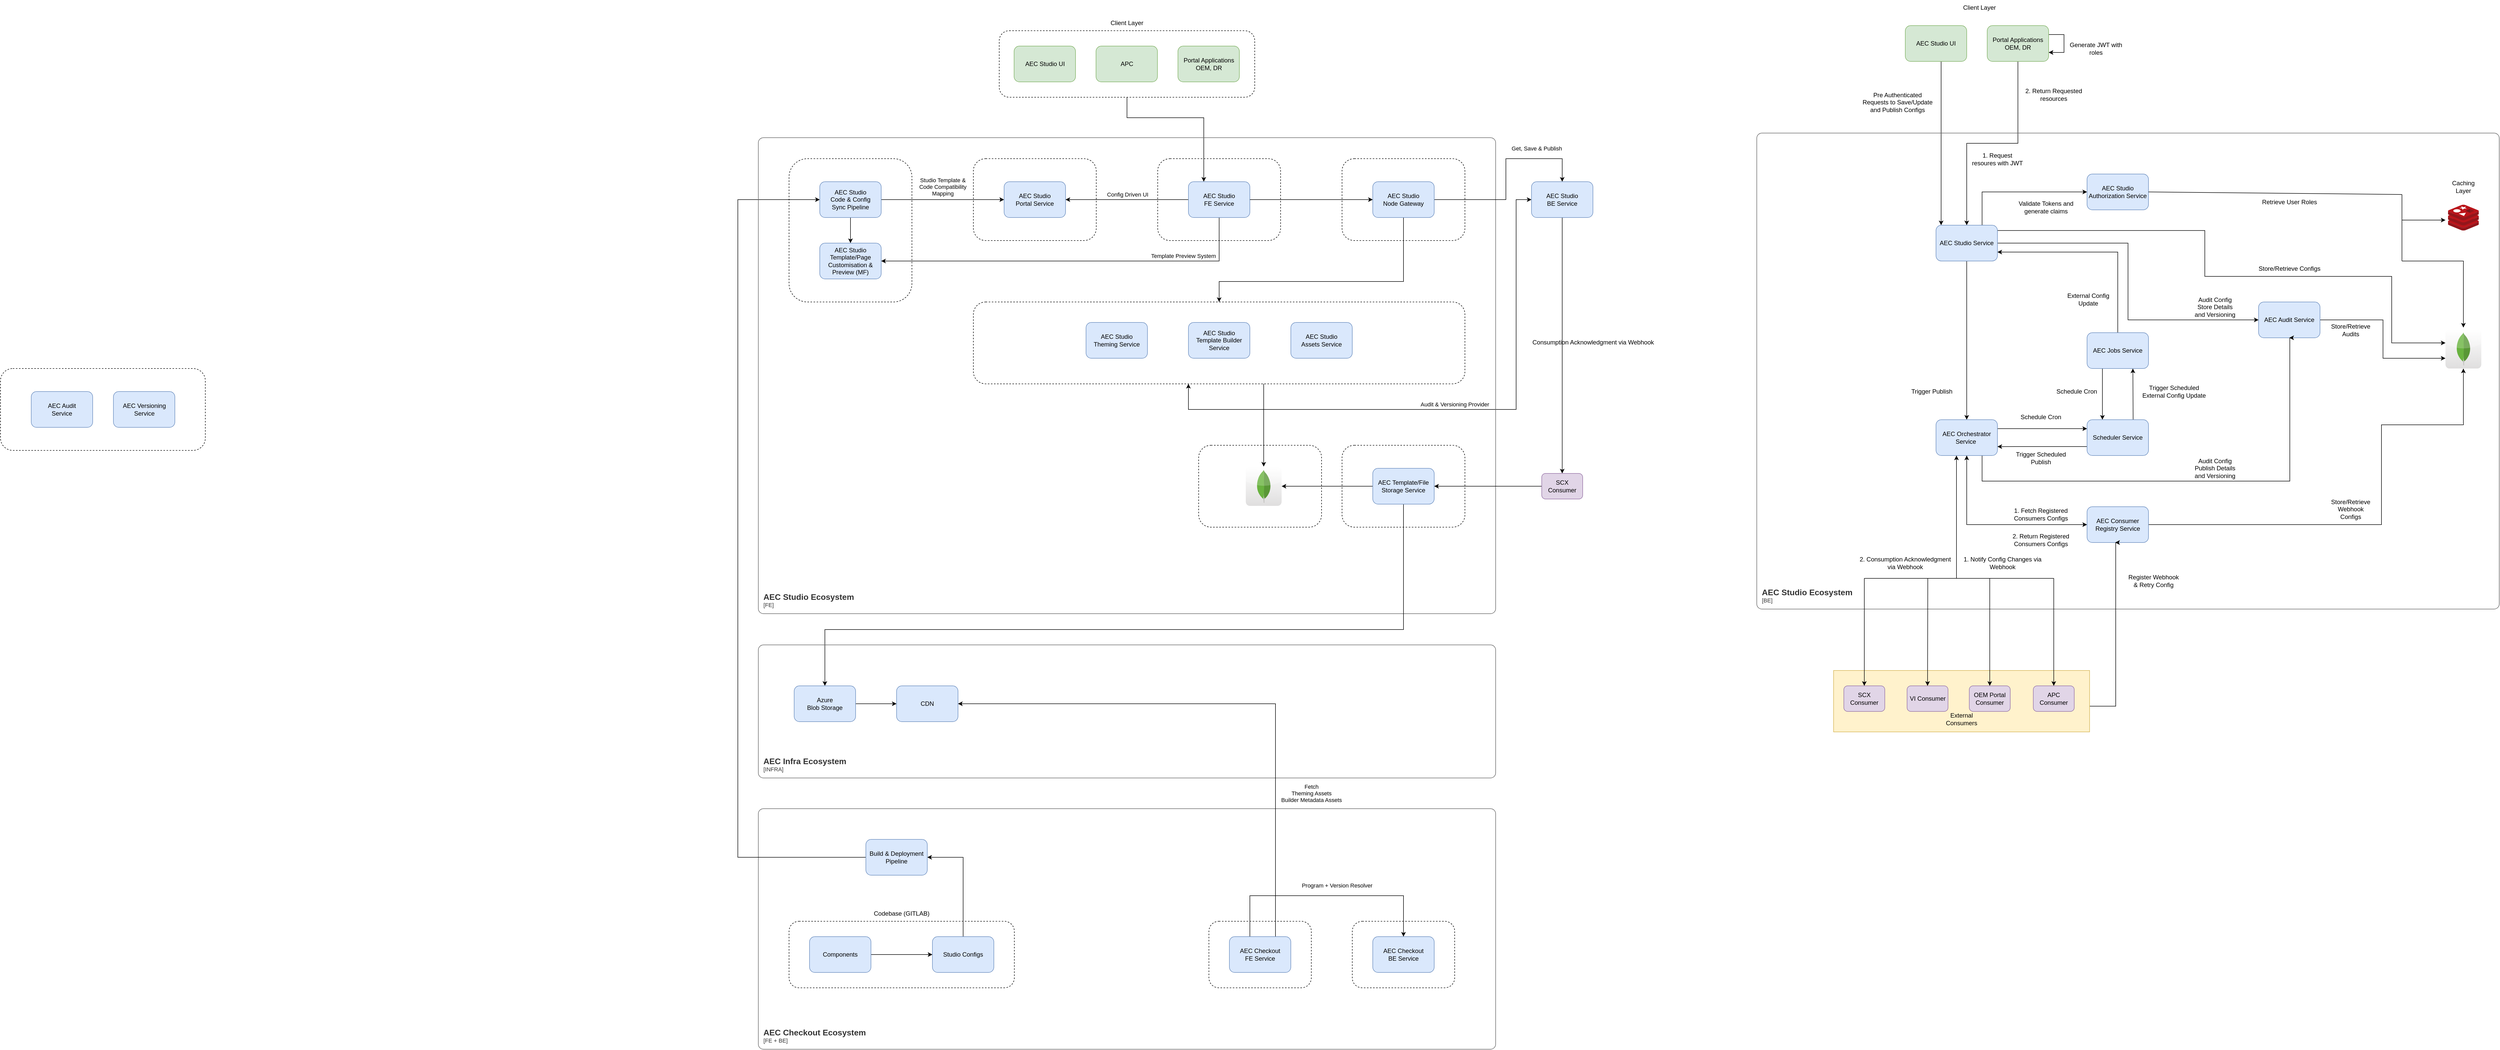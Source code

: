 <mxfile version="24.9.0">
  <diagram name="Page-1" id="UZ2FkjzimjhiqPQjV4-7">
    <mxGraphModel dx="5049" dy="2172" grid="1" gridSize="10" guides="1" tooltips="1" connect="1" arrows="1" fold="1" page="1" pageScale="1" pageWidth="827" pageHeight="1169" math="0" shadow="0">
      <root>
        <mxCell id="0" />
        <mxCell id="1" parent="0" />
        <mxCell id="i2BVjJreL_Xb-3278pKQ-51" value="" style="rounded=1;whiteSpace=wrap;html=1;fillColor=none;dashed=1;" vertex="1" parent="1">
          <mxGeometry x="-300" y="280" width="240" height="160" as="geometry" />
        </mxCell>
        <mxCell id="i2BVjJreL_Xb-3278pKQ-38" value="" style="rounded=1;whiteSpace=wrap;html=1;fillColor=none;dashed=1;" vertex="1" parent="1">
          <mxGeometry x="-660" y="280" width="240" height="160" as="geometry" />
        </mxCell>
        <mxCell id="i2BVjJreL_Xb-3278pKQ-55" value="" style="rounded=1;whiteSpace=wrap;html=1;fillColor=none;dashed=1;" vertex="1" parent="1">
          <mxGeometry x="-300" y="840" width="240" height="160" as="geometry" />
        </mxCell>
        <mxCell id="i2BVjJreL_Xb-3278pKQ-56" value="" style="rounded=1;whiteSpace=wrap;html=1;fillColor=none;dashed=1;" vertex="1" parent="1">
          <mxGeometry x="-580" y="840" width="240" height="160" as="geometry" />
        </mxCell>
        <mxCell id="i2BVjJreL_Xb-3278pKQ-47" style="edgeStyle=orthogonalEdgeStyle;rounded=0;orthogonalLoop=1;jettySize=auto;html=1;entryX=0.25;entryY=0;entryDx=0;entryDy=0;" edge="1" parent="1" source="R6cSBWT4vYsl6B0eMvr9-43" target="i2BVjJreL_Xb-3278pKQ-41">
          <mxGeometry relative="1" as="geometry">
            <Array as="points">
              <mxPoint x="-720" y="200" />
              <mxPoint x="-570" y="200" />
            </Array>
          </mxGeometry>
        </mxCell>
        <mxCell id="R6cSBWT4vYsl6B0eMvr9-43" value="" style="rounded=1;whiteSpace=wrap;html=1;fillColor=none;dashed=1;" parent="1" vertex="1">
          <mxGeometry x="-969.5" y="30" width="499" height="130" as="geometry" />
        </mxCell>
        <mxCell id="R6cSBWT4vYsl6B0eMvr9-40" value="" style="rounded=1;whiteSpace=wrap;html=1;fillColor=none;dashed=1;" parent="1" vertex="1">
          <mxGeometry x="-1380" y="1770" width="440" height="130" as="geometry" />
        </mxCell>
        <mxCell id="R4wL9bozNFMSgIH_ZImQ-1" value="AEC Studio Authorization Service" style="rounded=1;whiteSpace=wrap;html=1;fillColor=#dae8fc;strokeColor=#6c8ebf;" parent="1" vertex="1">
          <mxGeometry x="1155" y="310" width="120" height="70" as="geometry" />
        </mxCell>
        <mxCell id="R4wL9bozNFMSgIH_ZImQ-2" value="" style="edgeStyle=orthogonalEdgeStyle;rounded=0;orthogonalLoop=1;jettySize=auto;html=1;" parent="1" source="R4wL9bozNFMSgIH_ZImQ-3" target="R4wL9bozNFMSgIH_ZImQ-8" edge="1">
          <mxGeometry relative="1" as="geometry">
            <Array as="points">
              <mxPoint x="870" y="340" />
              <mxPoint x="870" y="340" />
            </Array>
          </mxGeometry>
        </mxCell>
        <mxCell id="R4wL9bozNFMSgIH_ZImQ-3" value="AEC Studio UI" style="rounded=1;whiteSpace=wrap;html=1;fillColor=#d5e8d4;strokeColor=#82b366;" parent="1" vertex="1">
          <mxGeometry x="800" y="20" width="120" height="70" as="geometry" />
        </mxCell>
        <mxCell id="R4wL9bozNFMSgIH_ZImQ-4" style="edgeStyle=orthogonalEdgeStyle;rounded=0;orthogonalLoop=1;jettySize=auto;html=1;" parent="1" source="R4wL9bozNFMSgIH_ZImQ-8" target="R4wL9bozNFMSgIH_ZImQ-24" edge="1">
          <mxGeometry relative="1" as="geometry" />
        </mxCell>
        <mxCell id="R4wL9bozNFMSgIH_ZImQ-5" style="edgeStyle=orthogonalEdgeStyle;rounded=0;orthogonalLoop=1;jettySize=auto;html=1;entryX=0;entryY=0.5;entryDx=0;entryDy=0;" parent="1" source="R4wL9bozNFMSgIH_ZImQ-8" target="R4wL9bozNFMSgIH_ZImQ-14" edge="1">
          <mxGeometry relative="1" as="geometry" />
        </mxCell>
        <mxCell id="R4wL9bozNFMSgIH_ZImQ-6" style="edgeStyle=orthogonalEdgeStyle;rounded=0;orthogonalLoop=1;jettySize=auto;html=1;exitX=0.75;exitY=0;exitDx=0;exitDy=0;entryX=0;entryY=0.5;entryDx=0;entryDy=0;" parent="1" source="R4wL9bozNFMSgIH_ZImQ-8" target="R4wL9bozNFMSgIH_ZImQ-1" edge="1">
          <mxGeometry relative="1" as="geometry" />
        </mxCell>
        <mxCell id="R4wL9bozNFMSgIH_ZImQ-7" style="edgeStyle=orthogonalEdgeStyle;rounded=0;orthogonalLoop=1;jettySize=auto;html=1;exitX=1;exitY=0.25;exitDx=0;exitDy=0;" parent="1" edge="1">
          <mxGeometry relative="1" as="geometry">
            <mxPoint x="1855" y="640" as="targetPoint" />
            <mxPoint x="980" y="420.43" as="sourcePoint" />
            <Array as="points">
              <mxPoint x="1385" y="420" />
              <mxPoint x="1385" y="510" />
              <mxPoint x="1750" y="510" />
              <mxPoint x="1750" y="640" />
            </Array>
          </mxGeometry>
        </mxCell>
        <mxCell id="R4wL9bozNFMSgIH_ZImQ-8" value="AEC Studio Service" style="rounded=1;whiteSpace=wrap;html=1;fillColor=#dae8fc;strokeColor=#6c8ebf;" parent="1" vertex="1">
          <mxGeometry x="860" y="410" width="120" height="70" as="geometry" />
        </mxCell>
        <mxCell id="R4wL9bozNFMSgIH_ZImQ-9" style="edgeStyle=orthogonalEdgeStyle;rounded=0;orthogonalLoop=1;jettySize=auto;html=1;exitX=1;exitY=0.25;exitDx=0;exitDy=0;entryX=1;entryY=0.75;entryDx=0;entryDy=0;" parent="1" source="R4wL9bozNFMSgIH_ZImQ-11" target="R4wL9bozNFMSgIH_ZImQ-11" edge="1">
          <mxGeometry relative="1" as="geometry">
            <mxPoint x="1090" y="80" as="targetPoint" />
            <Array as="points">
              <mxPoint x="1110" y="37" />
              <mxPoint x="1110" y="73" />
            </Array>
          </mxGeometry>
        </mxCell>
        <mxCell id="R4wL9bozNFMSgIH_ZImQ-10" style="edgeStyle=orthogonalEdgeStyle;rounded=0;orthogonalLoop=1;jettySize=auto;html=1;exitX=0.5;exitY=1;exitDx=0;exitDy=0;entryX=0.5;entryY=0;entryDx=0;entryDy=0;" parent="1" source="R4wL9bozNFMSgIH_ZImQ-11" target="R4wL9bozNFMSgIH_ZImQ-8" edge="1">
          <mxGeometry relative="1" as="geometry" />
        </mxCell>
        <mxCell id="R4wL9bozNFMSgIH_ZImQ-11" value="Portal Applications&lt;div&gt;OEM, DR&lt;/div&gt;" style="rounded=1;whiteSpace=wrap;html=1;fillColor=#d5e8d4;strokeColor=#82b366;" parent="1" vertex="1">
          <mxGeometry x="960" y="20" width="120" height="70" as="geometry" />
        </mxCell>
        <mxCell id="R4wL9bozNFMSgIH_ZImQ-12" value="Validate Tokens and generate claims" style="text;html=1;align=center;verticalAlign=middle;whiteSpace=wrap;rounded=0;" parent="1" vertex="1">
          <mxGeometry x="1010" y="360" width="130" height="30" as="geometry" />
        </mxCell>
        <mxCell id="R4wL9bozNFMSgIH_ZImQ-13" style="edgeStyle=orthogonalEdgeStyle;rounded=0;orthogonalLoop=1;jettySize=auto;html=1;exitX=1;exitY=0.5;exitDx=0;exitDy=0;" parent="1" source="R4wL9bozNFMSgIH_ZImQ-14" edge="1">
          <mxGeometry relative="1" as="geometry">
            <mxPoint x="1855" y="670" as="targetPoint" />
            <Array as="points">
              <mxPoint x="1733" y="595" />
              <mxPoint x="1733" y="670" />
              <mxPoint x="1855" y="670" />
            </Array>
          </mxGeometry>
        </mxCell>
        <mxCell id="R4wL9bozNFMSgIH_ZImQ-14" value="AEC Audit Service" style="rounded=1;whiteSpace=wrap;html=1;fillColor=#dae8fc;strokeColor=#6c8ebf;" parent="1" vertex="1">
          <mxGeometry x="1490" y="560" width="120" height="70" as="geometry" />
        </mxCell>
        <mxCell id="R4wL9bozNFMSgIH_ZImQ-15" value="Store/Retrieve Configs" style="text;html=1;align=center;verticalAlign=middle;resizable=0;points=[];autosize=1;strokeColor=none;fillColor=none;" parent="1" vertex="1">
          <mxGeometry x="1480" y="480" width="140" height="30" as="geometry" />
        </mxCell>
        <mxCell id="R4wL9bozNFMSgIH_ZImQ-16" value="2. Return Requested resources" style="text;html=1;align=center;verticalAlign=middle;whiteSpace=wrap;rounded=0;" parent="1" vertex="1">
          <mxGeometry x="1025" y="140" width="130" height="30" as="geometry" />
        </mxCell>
        <mxCell id="R4wL9bozNFMSgIH_ZImQ-17" value="1. Request resoures with JWT" style="text;html=1;align=center;verticalAlign=middle;whiteSpace=wrap;rounded=0;" parent="1" vertex="1">
          <mxGeometry x="925" y="260" width="110" height="41" as="geometry" />
        </mxCell>
        <mxCell id="R4wL9bozNFMSgIH_ZImQ-18" value="Audit Config Store Details and Versioning" style="text;html=1;align=center;verticalAlign=middle;whiteSpace=wrap;rounded=0;" parent="1" vertex="1">
          <mxGeometry x="1360" y="555" width="90" height="30" as="geometry" />
        </mxCell>
        <mxCell id="R4wL9bozNFMSgIH_ZImQ-19" value="Pre Authenticated Requests to Save/Update and Publish Configs" style="text;html=1;align=center;verticalAlign=middle;whiteSpace=wrap;rounded=0;" parent="1" vertex="1">
          <mxGeometry x="710" y="140" width="150" height="60" as="geometry" />
        </mxCell>
        <mxCell id="R4wL9bozNFMSgIH_ZImQ-20" value="" style="image;sketch=0;aspect=fixed;html=1;points=[];align=center;fontSize=12;image=img/lib/mscae/Cache_Redis_Product.svg;" parent="1" vertex="1">
          <mxGeometry x="1860" y="370" width="60" height="50.4" as="geometry" />
        </mxCell>
        <mxCell id="R4wL9bozNFMSgIH_ZImQ-21" style="edgeStyle=orthogonalEdgeStyle;rounded=0;orthogonalLoop=1;jettySize=auto;html=1;exitX=1;exitY=0.25;exitDx=0;exitDy=0;entryX=0;entryY=0.25;entryDx=0;entryDy=0;" parent="1" source="R4wL9bozNFMSgIH_ZImQ-24" target="R4wL9bozNFMSgIH_ZImQ-38" edge="1">
          <mxGeometry relative="1" as="geometry" />
        </mxCell>
        <mxCell id="R4wL9bozNFMSgIH_ZImQ-22" style="edgeStyle=orthogonalEdgeStyle;rounded=0;orthogonalLoop=1;jettySize=auto;html=1;exitX=0.75;exitY=1;exitDx=0;exitDy=0;" parent="1" source="R4wL9bozNFMSgIH_ZImQ-24" edge="1">
          <mxGeometry relative="1" as="geometry">
            <mxPoint x="1550" y="630" as="targetPoint" />
            <Array as="points">
              <mxPoint x="950" y="910" />
              <mxPoint x="1551" y="910" />
              <mxPoint x="1551" y="630" />
            </Array>
          </mxGeometry>
        </mxCell>
        <mxCell id="R4wL9bozNFMSgIH_ZImQ-23" style="edgeStyle=orthogonalEdgeStyle;rounded=0;orthogonalLoop=1;jettySize=auto;html=1;exitX=0.5;exitY=1;exitDx=0;exitDy=0;entryX=0;entryY=0.5;entryDx=0;entryDy=0;" parent="1" source="R4wL9bozNFMSgIH_ZImQ-24" target="R4wL9bozNFMSgIH_ZImQ-41" edge="1">
          <mxGeometry relative="1" as="geometry" />
        </mxCell>
        <mxCell id="R4wL9bozNFMSgIH_ZImQ-24" value="AEC Orchestrator Service&amp;nbsp;" style="rounded=1;whiteSpace=wrap;html=1;fillColor=#dae8fc;strokeColor=#6c8ebf;" parent="1" vertex="1">
          <mxGeometry x="860" y="790" width="120" height="70" as="geometry" />
        </mxCell>
        <mxCell id="R4wL9bozNFMSgIH_ZImQ-25" value="Trigger Publish" style="text;html=1;align=center;verticalAlign=middle;whiteSpace=wrap;rounded=0;" parent="1" vertex="1">
          <mxGeometry x="784" y="710" width="136" height="50" as="geometry" />
        </mxCell>
        <mxCell id="R4wL9bozNFMSgIH_ZImQ-26" value="Schedule Cron" style="text;html=1;align=center;verticalAlign=middle;whiteSpace=wrap;rounded=0;" parent="1" vertex="1">
          <mxGeometry x="1010" y="770" width="110" height="30" as="geometry" />
        </mxCell>
        <mxCell id="R4wL9bozNFMSgIH_ZImQ-27" value="Trigger Scheduled Publish" style="text;html=1;align=center;verticalAlign=middle;whiteSpace=wrap;rounded=0;" parent="1" vertex="1">
          <mxGeometry x="995" y="850" width="140" height="30" as="geometry" />
        </mxCell>
        <mxCell id="R4wL9bozNFMSgIH_ZImQ-28" value="Register Webhook &amp;amp; Retry Config" style="text;html=1;align=center;verticalAlign=middle;whiteSpace=wrap;rounded=0;" parent="1" vertex="1">
          <mxGeometry x="1230" y="1090" width="110" height="30" as="geometry" />
        </mxCell>
        <mxCell id="R4wL9bozNFMSgIH_ZImQ-29" value="1. Fetch Registered Consumers Configs" style="text;html=1;align=center;verticalAlign=middle;whiteSpace=wrap;rounded=0;" parent="1" vertex="1">
          <mxGeometry x="1000" y="960" width="130" height="30" as="geometry" />
        </mxCell>
        <mxCell id="R4wL9bozNFMSgIH_ZImQ-30" value="1. Notify Config Changes via Webhook" style="text;html=1;align=center;verticalAlign=middle;whiteSpace=wrap;rounded=0;" parent="1" vertex="1">
          <mxGeometry x="910" y="1055" width="160" height="30" as="geometry" />
        </mxCell>
        <mxCell id="R4wL9bozNFMSgIH_ZImQ-31" value="2. Consumption Acknowledgment via Webhook" style="text;html=1;align=center;verticalAlign=middle;whiteSpace=wrap;rounded=0;" parent="1" vertex="1">
          <mxGeometry x="705" y="1050" width="190" height="40" as="geometry" />
        </mxCell>
        <mxCell id="R4wL9bozNFMSgIH_ZImQ-32" value="Generate JWT with roles" style="text;html=1;align=center;verticalAlign=middle;whiteSpace=wrap;rounded=0;" parent="1" vertex="1">
          <mxGeometry x="1115" y="50" width="115" height="30" as="geometry" />
        </mxCell>
        <mxCell id="R4wL9bozNFMSgIH_ZImQ-33" style="edgeStyle=orthogonalEdgeStyle;rounded=0;orthogonalLoop=1;jettySize=auto;html=1;exitX=0.25;exitY=1;exitDx=0;exitDy=0;entryX=0.25;entryY=0;entryDx=0;entryDy=0;" parent="1" source="R4wL9bozNFMSgIH_ZImQ-35" target="R4wL9bozNFMSgIH_ZImQ-38" edge="1">
          <mxGeometry relative="1" as="geometry" />
        </mxCell>
        <mxCell id="R4wL9bozNFMSgIH_ZImQ-34" style="edgeStyle=orthogonalEdgeStyle;rounded=0;orthogonalLoop=1;jettySize=auto;html=1;exitX=0.5;exitY=0;exitDx=0;exitDy=0;entryX=1;entryY=0.75;entryDx=0;entryDy=0;" parent="1" source="R4wL9bozNFMSgIH_ZImQ-35" target="R4wL9bozNFMSgIH_ZImQ-8" edge="1">
          <mxGeometry relative="1" as="geometry" />
        </mxCell>
        <mxCell id="R4wL9bozNFMSgIH_ZImQ-35" value="AEC Jobs Service" style="rounded=1;whiteSpace=wrap;html=1;fillColor=#dae8fc;strokeColor=#6c8ebf;" parent="1" vertex="1">
          <mxGeometry x="1155" y="620" width="120" height="70" as="geometry" />
        </mxCell>
        <mxCell id="R4wL9bozNFMSgIH_ZImQ-36" style="edgeStyle=orthogonalEdgeStyle;rounded=0;orthogonalLoop=1;jettySize=auto;html=1;exitX=0.75;exitY=0;exitDx=0;exitDy=0;" parent="1" source="R4wL9bozNFMSgIH_ZImQ-38" edge="1">
          <mxGeometry relative="1" as="geometry">
            <mxPoint x="1244.5" y="690" as="targetPoint" />
          </mxGeometry>
        </mxCell>
        <mxCell id="R4wL9bozNFMSgIH_ZImQ-37" style="edgeStyle=orthogonalEdgeStyle;rounded=0;orthogonalLoop=1;jettySize=auto;html=1;exitX=0;exitY=0.75;exitDx=0;exitDy=0;" parent="1" source="R4wL9bozNFMSgIH_ZImQ-38" edge="1">
          <mxGeometry relative="1" as="geometry">
            <mxPoint x="980" y="842.571" as="targetPoint" />
          </mxGeometry>
        </mxCell>
        <mxCell id="R4wL9bozNFMSgIH_ZImQ-38" value="Scheduler Service" style="rounded=1;whiteSpace=wrap;html=1;fillColor=#dae8fc;strokeColor=#6c8ebf;" parent="1" vertex="1">
          <mxGeometry x="1155" y="790" width="120" height="70" as="geometry" />
        </mxCell>
        <mxCell id="R4wL9bozNFMSgIH_ZImQ-39" style="edgeStyle=orthogonalEdgeStyle;rounded=0;orthogonalLoop=1;jettySize=auto;html=1;exitX=0;exitY=0.5;exitDx=0;exitDy=0;entryX=0.5;entryY=1;entryDx=0;entryDy=0;" parent="1" source="R4wL9bozNFMSgIH_ZImQ-41" target="R4wL9bozNFMSgIH_ZImQ-24" edge="1">
          <mxGeometry relative="1" as="geometry" />
        </mxCell>
        <mxCell id="R4wL9bozNFMSgIH_ZImQ-40" style="edgeStyle=orthogonalEdgeStyle;rounded=0;orthogonalLoop=1;jettySize=auto;html=1;exitX=1;exitY=0.5;exitDx=0;exitDy=0;" parent="1" source="R4wL9bozNFMSgIH_ZImQ-41" edge="1">
          <mxGeometry relative="1" as="geometry">
            <mxPoint x="1890" y="690" as="targetPoint" />
            <Array as="points">
              <mxPoint x="1730" y="995" />
              <mxPoint x="1730" y="800" />
              <mxPoint x="1890" y="800" />
              <mxPoint x="1890" y="690" />
            </Array>
          </mxGeometry>
        </mxCell>
        <mxCell id="R4wL9bozNFMSgIH_ZImQ-41" value="AEC Consumer Registry Service" style="rounded=1;whiteSpace=wrap;html=1;fillColor=#dae8fc;strokeColor=#6c8ebf;" parent="1" vertex="1">
          <mxGeometry x="1155" y="960" width="120" height="70" as="geometry" />
        </mxCell>
        <mxCell id="R4wL9bozNFMSgIH_ZImQ-42" style="edgeStyle=orthogonalEdgeStyle;rounded=0;orthogonalLoop=1;jettySize=auto;html=1;exitX=0.5;exitY=1;exitDx=0;exitDy=0;" parent="1" source="R4wL9bozNFMSgIH_ZImQ-11" target="R4wL9bozNFMSgIH_ZImQ-11" edge="1">
          <mxGeometry relative="1" as="geometry" />
        </mxCell>
        <mxCell id="R4wL9bozNFMSgIH_ZImQ-43" value="" style="dashed=0;outlineConnect=0;html=1;align=center;labelPosition=center;verticalLabelPosition=bottom;verticalAlign=top;shape=mxgraph.webicons.mongodb;gradientColor=#DFDEDE" parent="1" vertex="1">
          <mxGeometry x="1855" y="613.3" width="70" height="76.7" as="geometry" />
        </mxCell>
        <mxCell id="R4wL9bozNFMSgIH_ZImQ-44" value="2. Return Registered Consumers Configs" style="text;html=1;align=center;verticalAlign=middle;whiteSpace=wrap;rounded=0;" parent="1" vertex="1">
          <mxGeometry x="1000" y="1010" width="130" height="30" as="geometry" />
        </mxCell>
        <mxCell id="R4wL9bozNFMSgIH_ZImQ-45" value="Caching Layer" style="text;html=1;align=center;verticalAlign=middle;whiteSpace=wrap;rounded=0;" parent="1" vertex="1">
          <mxGeometry x="1860" y="320" width="60" height="30" as="geometry" />
        </mxCell>
        <object placeholders="1" c4Name="AEC Studio Ecosystem" c4Type="SystemScopeBoundary" c4Application="BE" label="&lt;font style=&quot;font-size: 16px&quot;&gt;&lt;b&gt;&lt;div style=&quot;text-align: left&quot;&gt;%c4Name%&lt;/div&gt;&lt;/b&gt;&lt;/font&gt;&lt;div style=&quot;text-align: left&quot;&gt;[%c4Application%]&lt;/div&gt;" id="R4wL9bozNFMSgIH_ZImQ-46">
          <mxCell style="rounded=1;fontSize=11;whiteSpace=wrap;html=1;arcSize=20;fillColor=none;strokeColor=#666666;fontColor=#333333;labelBackgroundColor=none;align=left;verticalAlign=bottom;labelBorderColor=none;spacingTop=0;spacing=10;metaEdit=1;rotatable=0;perimeter=rectanglePerimeter;noLabel=0;labelPadding=0;allowArrows=0;connectable=0;expand=0;recursiveResize=0;editable=1;pointerEvents=0;absoluteArcSize=1;points=[[0.25,0,0],[0.5,0,0],[0.75,0,0],[1,0.25,0],[1,0.5,0],[1,0.75,0],[0.75,1,0],[0.5,1,0],[0.25,1,0],[0,0.75,0],[0,0.5,0],[0,0.25,0]];" parent="1" vertex="1">
            <mxGeometry x="510" y="230" width="1450" height="930" as="geometry" />
          </mxCell>
        </object>
        <mxCell id="R4wL9bozNFMSgIH_ZImQ-47" value="Client Layer" style="text;html=1;align=center;verticalAlign=middle;whiteSpace=wrap;rounded=0;" parent="1" vertex="1">
          <mxGeometry x="895" y="-30" width="100" height="30" as="geometry" />
        </mxCell>
        <mxCell id="R4wL9bozNFMSgIH_ZImQ-48" value="Schedule Cron" style="text;html=1;align=center;verticalAlign=middle;whiteSpace=wrap;rounded=0;" parent="1" vertex="1">
          <mxGeometry x="1080" y="720" width="110" height="30" as="geometry" />
        </mxCell>
        <mxCell id="R4wL9bozNFMSgIH_ZImQ-49" value="Trigger Scheduled External Config Update" style="text;html=1;align=center;verticalAlign=middle;whiteSpace=wrap;rounded=0;" parent="1" vertex="1">
          <mxGeometry x="1255" y="720" width="140" height="30" as="geometry" />
        </mxCell>
        <mxCell id="R4wL9bozNFMSgIH_ZImQ-50" value="Audit Config Publish Details and Versioning" style="text;html=1;align=center;verticalAlign=middle;whiteSpace=wrap;rounded=0;" parent="1" vertex="1">
          <mxGeometry x="1360" y="870" width="90" height="30" as="geometry" />
        </mxCell>
        <mxCell id="R4wL9bozNFMSgIH_ZImQ-51" value="" style="endArrow=classic;html=1;rounded=0;" parent="1" edge="1">
          <mxGeometry width="50" height="50" relative="1" as="geometry">
            <mxPoint x="900" y="1100" as="sourcePoint" />
            <mxPoint x="900" y="860" as="targetPoint" />
          </mxGeometry>
        </mxCell>
        <mxCell id="R4wL9bozNFMSgIH_ZImQ-52" value="" style="endArrow=none;html=1;rounded=0;" parent="1" edge="1">
          <mxGeometry width="50" height="50" relative="1" as="geometry">
            <mxPoint x="720" y="1100" as="sourcePoint" />
            <mxPoint x="1090" y="1100" as="targetPoint" />
            <Array as="points">
              <mxPoint x="870" y="1100" />
            </Array>
          </mxGeometry>
        </mxCell>
        <mxCell id="R4wL9bozNFMSgIH_ZImQ-53" style="edgeStyle=orthogonalEdgeStyle;rounded=0;orthogonalLoop=1;jettySize=auto;html=1;exitX=0.997;exitY=0.581;exitDx=0;exitDy=0;exitPerimeter=0;" parent="1" source="R4wL9bozNFMSgIH_ZImQ-57" edge="1">
          <mxGeometry relative="1" as="geometry">
            <mxPoint x="1210" y="1030" as="targetPoint" />
            <mxPoint x="1162" y="1350" as="sourcePoint" />
            <Array as="points">
              <mxPoint x="1211" y="1350" />
              <mxPoint x="1211" y="1030" />
            </Array>
          </mxGeometry>
        </mxCell>
        <mxCell id="R4wL9bozNFMSgIH_ZImQ-54" value="Store/Retrieve Audits" style="text;html=1;align=center;verticalAlign=middle;whiteSpace=wrap;rounded=0;" parent="1" vertex="1">
          <mxGeometry x="1640" y="600" width="60" height="30" as="geometry" />
        </mxCell>
        <mxCell id="R4wL9bozNFMSgIH_ZImQ-55" value="Store/Retrieve Webhook Configs" style="text;html=1;align=center;verticalAlign=middle;whiteSpace=wrap;rounded=0;" parent="1" vertex="1">
          <mxGeometry x="1640" y="950" width="60" height="30" as="geometry" />
        </mxCell>
        <mxCell id="R4wL9bozNFMSgIH_ZImQ-56" value="Retrieve User Roles" style="text;html=1;align=center;verticalAlign=middle;resizable=0;points=[];autosize=1;strokeColor=none;fillColor=none;" parent="1" vertex="1">
          <mxGeometry x="1485" y="350" width="130" height="30" as="geometry" />
        </mxCell>
        <mxCell id="R4wL9bozNFMSgIH_ZImQ-57" value="" style="rounded=0;whiteSpace=wrap;html=1;fillColor=#fff2cc;strokeColor=#d6b656;" parent="1" vertex="1">
          <mxGeometry x="660" y="1280" width="500" height="120" as="geometry" />
        </mxCell>
        <mxCell id="R4wL9bozNFMSgIH_ZImQ-58" value="SCX Consumer" style="rounded=1;whiteSpace=wrap;html=1;fillColor=#e1d5e7;strokeColor=#9673a6;" parent="1" vertex="1">
          <mxGeometry x="680" y="1310" width="80" height="50" as="geometry" />
        </mxCell>
        <mxCell id="R4wL9bozNFMSgIH_ZImQ-59" value="VI Consumer" style="rounded=1;whiteSpace=wrap;html=1;fillColor=#e1d5e7;strokeColor=#9673a6;fillOpacity=100;" parent="1" vertex="1">
          <mxGeometry x="803.5" y="1310" width="80" height="50" as="geometry" />
        </mxCell>
        <mxCell id="R4wL9bozNFMSgIH_ZImQ-60" value="OEM Portal Consumer" style="rounded=1;whiteSpace=wrap;html=1;fillColor=#e1d5e7;strokeColor=#9673a6;" parent="1" vertex="1">
          <mxGeometry x="925" y="1310" width="80" height="50" as="geometry" />
        </mxCell>
        <mxCell id="R4wL9bozNFMSgIH_ZImQ-61" value="APC Consumer" style="rounded=1;whiteSpace=wrap;html=1;fillColor=#e1d5e7;strokeColor=#9673a6;" parent="1" vertex="1">
          <mxGeometry x="1050" y="1310" width="80" height="50" as="geometry" />
        </mxCell>
        <mxCell id="R4wL9bozNFMSgIH_ZImQ-62" value="" style="endArrow=classic;html=1;rounded=0;entryX=0.5;entryY=0;entryDx=0;entryDy=0;" parent="1" target="R4wL9bozNFMSgIH_ZImQ-58" edge="1">
          <mxGeometry width="50" height="50" relative="1" as="geometry">
            <mxPoint x="720" y="1100" as="sourcePoint" />
            <mxPoint x="1150" y="1120" as="targetPoint" />
          </mxGeometry>
        </mxCell>
        <mxCell id="R4wL9bozNFMSgIH_ZImQ-63" value="" style="endArrow=classic;html=1;rounded=0;entryX=0.5;entryY=0;entryDx=0;entryDy=0;" parent="1" target="R4wL9bozNFMSgIH_ZImQ-59" edge="1">
          <mxGeometry width="50" height="50" relative="1" as="geometry">
            <mxPoint x="844" y="1100" as="sourcePoint" />
            <mxPoint x="1150" y="1120" as="targetPoint" />
          </mxGeometry>
        </mxCell>
        <mxCell id="R4wL9bozNFMSgIH_ZImQ-64" value="" style="endArrow=classic;html=1;rounded=0;" parent="1" target="R4wL9bozNFMSgIH_ZImQ-60" edge="1">
          <mxGeometry width="50" height="50" relative="1" as="geometry">
            <mxPoint x="965" y="1100" as="sourcePoint" />
            <mxPoint x="1150" y="1120" as="targetPoint" />
          </mxGeometry>
        </mxCell>
        <mxCell id="R4wL9bozNFMSgIH_ZImQ-65" value="" style="endArrow=classic;html=1;rounded=0;entryX=0.5;entryY=0;entryDx=0;entryDy=0;" parent="1" target="R4wL9bozNFMSgIH_ZImQ-61" edge="1">
          <mxGeometry width="50" height="50" relative="1" as="geometry">
            <mxPoint x="1090" y="1100" as="sourcePoint" />
            <mxPoint x="1150" y="1120" as="targetPoint" />
          </mxGeometry>
        </mxCell>
        <mxCell id="R4wL9bozNFMSgIH_ZImQ-66" value="External Consumers" style="text;html=1;align=center;verticalAlign=middle;whiteSpace=wrap;rounded=0;" parent="1" vertex="1">
          <mxGeometry x="880" y="1360" width="60" height="30" as="geometry" />
        </mxCell>
        <mxCell id="R4wL9bozNFMSgIH_ZImQ-67" value="External Config Update" style="text;html=1;align=center;verticalAlign=middle;whiteSpace=wrap;rounded=0;" parent="1" vertex="1">
          <mxGeometry x="1110" y="540" width="95" height="30" as="geometry" />
        </mxCell>
        <mxCell id="R4wL9bozNFMSgIH_ZImQ-68" value="" style="endArrow=none;html=1;rounded=0;exitX=1;exitY=0.5;exitDx=0;exitDy=0;" parent="1" source="R4wL9bozNFMSgIH_ZImQ-1" edge="1">
          <mxGeometry width="50" height="50" relative="1" as="geometry">
            <mxPoint x="1230" y="870" as="sourcePoint" />
            <mxPoint x="1770" y="350" as="targetPoint" />
          </mxGeometry>
        </mxCell>
        <mxCell id="R4wL9bozNFMSgIH_ZImQ-69" value="" style="endArrow=none;html=1;rounded=0;" parent="1" edge="1">
          <mxGeometry width="50" height="50" relative="1" as="geometry">
            <mxPoint x="1770" y="350" as="sourcePoint" />
            <mxPoint x="1770" y="480" as="targetPoint" />
          </mxGeometry>
        </mxCell>
        <mxCell id="R4wL9bozNFMSgIH_ZImQ-70" value="" style="endArrow=classic;html=1;rounded=0;" parent="1" edge="1">
          <mxGeometry width="50" height="50" relative="1" as="geometry">
            <mxPoint x="1770" y="400" as="sourcePoint" />
            <mxPoint x="1855" y="400" as="targetPoint" />
          </mxGeometry>
        </mxCell>
        <mxCell id="R4wL9bozNFMSgIH_ZImQ-71" value="" style="endArrow=classic;html=1;rounded=0;" parent="1" edge="1">
          <mxGeometry width="50" height="50" relative="1" as="geometry">
            <mxPoint x="1770" y="480" as="sourcePoint" />
            <mxPoint x="1890" y="610" as="targetPoint" />
            <Array as="points">
              <mxPoint x="1890" y="480" />
            </Array>
          </mxGeometry>
        </mxCell>
        <mxCell id="R6cSBWT4vYsl6B0eMvr9-2" value="AEC Studio UI" style="rounded=1;whiteSpace=wrap;html=1;fillColor=#d5e8d4;strokeColor=#82b366;" parent="1" vertex="1">
          <mxGeometry x="-940.5" y="60" width="120" height="70" as="geometry" />
        </mxCell>
        <mxCell id="R6cSBWT4vYsl6B0eMvr9-3" value="Portal Applications&lt;div&gt;OEM, DR&lt;/div&gt;" style="rounded=1;whiteSpace=wrap;html=1;fillColor=#d5e8d4;strokeColor=#82b366;" parent="1" vertex="1">
          <mxGeometry x="-620.5" y="60" width="120" height="70" as="geometry" />
        </mxCell>
        <mxCell id="R6cSBWT4vYsl6B0eMvr9-4" value="APC" style="rounded=1;whiteSpace=wrap;html=1;fillColor=#d5e8d4;strokeColor=#82b366;" parent="1" vertex="1">
          <mxGeometry x="-780.5" y="60" width="120" height="70" as="geometry" />
        </mxCell>
        <mxCell id="R6cSBWT4vYsl6B0eMvr9-26" value="Client Layer" style="text;html=1;align=center;verticalAlign=middle;whiteSpace=wrap;rounded=0;" parent="1" vertex="1">
          <mxGeometry x="-770.5" width="100" height="30" as="geometry" />
        </mxCell>
        <object placeholders="1" c4Name="AEC Checkout Ecosystem" c4Type="SystemScopeBoundary" c4Application="FE + BE" label="&lt;font style=&quot;font-size: 16px&quot;&gt;&lt;b&gt;&lt;div style=&quot;text-align: left&quot;&gt;%c4Name%&lt;/div&gt;&lt;/b&gt;&lt;/font&gt;&lt;div style=&quot;text-align: left&quot;&gt;[%c4Application%]&lt;/div&gt;" id="R6cSBWT4vYsl6B0eMvr9-32">
          <mxCell style="rounded=1;fontSize=11;whiteSpace=wrap;html=1;arcSize=20;fillColor=none;strokeColor=#666666;fontColor=#333333;labelBackgroundColor=none;align=left;verticalAlign=bottom;labelBorderColor=none;spacingTop=0;spacing=10;metaEdit=1;rotatable=0;perimeter=rectanglePerimeter;noLabel=0;labelPadding=0;allowArrows=0;connectable=0;expand=0;recursiveResize=0;editable=1;pointerEvents=0;absoluteArcSize=1;points=[[0.25,0,0],[0.5,0,0],[0.75,0,0],[1,0.25,0],[1,0.5,0],[1,0.75,0],[0.75,1,0],[0.5,1,0],[0.25,1,0],[0,0.75,0],[0,0.5,0],[0,0.25,0]];" parent="1" vertex="1">
            <mxGeometry x="-1440" y="1550" width="1440" height="470" as="geometry" />
          </mxCell>
        </object>
        <mxCell id="R6cSBWT4vYsl6B0eMvr9-35" value="" style="edgeStyle=orthogonalEdgeStyle;rounded=0;orthogonalLoop=1;jettySize=auto;html=1;" parent="1" source="R6cSBWT4vYsl6B0eMvr9-33" target="R6cSBWT4vYsl6B0eMvr9-34" edge="1">
          <mxGeometry relative="1" as="geometry" />
        </mxCell>
        <mxCell id="R6cSBWT4vYsl6B0eMvr9-33" value="Components" style="rounded=1;whiteSpace=wrap;html=1;fillColor=#dae8fc;strokeColor=#6c8ebf;" parent="1" vertex="1">
          <mxGeometry x="-1340" y="1800" width="120" height="70" as="geometry" />
        </mxCell>
        <mxCell id="R6cSBWT4vYsl6B0eMvr9-37" value="" style="edgeStyle=orthogonalEdgeStyle;rounded=0;orthogonalLoop=1;jettySize=auto;html=1;" parent="1" source="R6cSBWT4vYsl6B0eMvr9-34" target="R6cSBWT4vYsl6B0eMvr9-36" edge="1">
          <mxGeometry relative="1" as="geometry">
            <Array as="points">
              <mxPoint x="-1040" y="1645" />
            </Array>
          </mxGeometry>
        </mxCell>
        <mxCell id="R6cSBWT4vYsl6B0eMvr9-34" value="Studio Configs" style="rounded=1;whiteSpace=wrap;html=1;fillColor=#dae8fc;strokeColor=#6c8ebf;" parent="1" vertex="1">
          <mxGeometry x="-1100" y="1800" width="120" height="70" as="geometry" />
        </mxCell>
        <mxCell id="i2BVjJreL_Xb-3278pKQ-61" style="edgeStyle=orthogonalEdgeStyle;rounded=0;orthogonalLoop=1;jettySize=auto;html=1;entryX=0;entryY=0.5;entryDx=0;entryDy=0;" edge="1" parent="1" source="R6cSBWT4vYsl6B0eMvr9-36" target="i2BVjJreL_Xb-3278pKQ-30">
          <mxGeometry relative="1" as="geometry">
            <Array as="points">
              <mxPoint x="-1480" y="1645" />
              <mxPoint x="-1480" y="360" />
            </Array>
          </mxGeometry>
        </mxCell>
        <mxCell id="R6cSBWT4vYsl6B0eMvr9-36" value="Build &amp;amp; Deployment Pipeline" style="rounded=1;whiteSpace=wrap;html=1;fillColor=#dae8fc;strokeColor=#6c8ebf;" parent="1" vertex="1">
          <mxGeometry x="-1230" y="1610" width="120" height="70" as="geometry" />
        </mxCell>
        <mxCell id="R6cSBWT4vYsl6B0eMvr9-41" value="Codebase (GITLAB)" style="text;html=1;align=center;verticalAlign=middle;whiteSpace=wrap;rounded=0;" parent="1" vertex="1">
          <mxGeometry x="-1230" y="1740" width="140" height="30" as="geometry" />
        </mxCell>
        <mxCell id="i2BVjJreL_Xb-3278pKQ-96" style="edgeStyle=orthogonalEdgeStyle;rounded=0;orthogonalLoop=1;jettySize=auto;html=1;entryX=0;entryY=0.5;entryDx=0;entryDy=0;startArrow=classic;startFill=1;" edge="1" parent="1" source="i2BVjJreL_Xb-3278pKQ-24" target="i2BVjJreL_Xb-3278pKQ-88">
          <mxGeometry relative="1" as="geometry">
            <Array as="points">
              <mxPoint x="-600" y="770" />
              <mxPoint x="40" y="770" />
              <mxPoint x="40" y="360" />
            </Array>
          </mxGeometry>
        </mxCell>
        <mxCell id="i2BVjJreL_Xb-3278pKQ-97" value="Audit &amp;amp; Versioning Provider" style="edgeLabel;html=1;align=center;verticalAlign=middle;resizable=0;points=[];labelBackgroundColor=none;" vertex="1" connectable="0" parent="i2BVjJreL_Xb-3278pKQ-96">
          <mxGeometry x="0.052" y="-2" relative="1" as="geometry">
            <mxPoint x="-25" y="-12" as="offset" />
          </mxGeometry>
        </mxCell>
        <mxCell id="i2BVjJreL_Xb-3278pKQ-98" style="edgeStyle=orthogonalEdgeStyle;rounded=0;orthogonalLoop=1;jettySize=auto;html=1;" edge="1" parent="1" source="i2BVjJreL_Xb-3278pKQ-24" target="i2BVjJreL_Xb-3278pKQ-50">
          <mxGeometry relative="1" as="geometry">
            <Array as="points">
              <mxPoint x="-453" y="770" />
              <mxPoint x="-453" y="770" />
            </Array>
          </mxGeometry>
        </mxCell>
        <mxCell id="i2BVjJreL_Xb-3278pKQ-24" value="" style="rounded=1;whiteSpace=wrap;html=1;fillColor=none;dashed=1;" vertex="1" parent="1">
          <mxGeometry x="-1020" y="560" width="960" height="160" as="geometry" />
        </mxCell>
        <mxCell id="i2BVjJreL_Xb-3278pKQ-25" value="" style="rounded=1;whiteSpace=wrap;html=1;fillColor=none;dashed=1;" vertex="1" parent="1">
          <mxGeometry x="-1020" y="280" width="240" height="160" as="geometry" />
        </mxCell>
        <mxCell id="i2BVjJreL_Xb-3278pKQ-26" value="" style="rounded=1;whiteSpace=wrap;html=1;fillColor=none;dashed=1;" vertex="1" parent="1">
          <mxGeometry x="-1380" y="280" width="240" height="280" as="geometry" />
        </mxCell>
        <object placeholders="1" c4Name="AEC Studio Ecosystem" c4Type="SystemScopeBoundary" c4Application="FE" label="&lt;font style=&quot;font-size: 16px&quot;&gt;&lt;b&gt;&lt;div style=&quot;text-align: left&quot;&gt;%c4Name%&lt;/div&gt;&lt;/b&gt;&lt;/font&gt;&lt;div style=&quot;text-align: left&quot;&gt;[%c4Application%]&lt;/div&gt;" id="i2BVjJreL_Xb-3278pKQ-27">
          <mxCell style="rounded=1;fontSize=11;whiteSpace=wrap;html=1;arcSize=20;fillColor=none;strokeColor=#666666;fontColor=#333333;labelBackgroundColor=none;align=left;verticalAlign=bottom;labelBorderColor=none;spacingTop=0;spacing=10;metaEdit=1;rotatable=0;perimeter=rectanglePerimeter;noLabel=0;labelPadding=0;allowArrows=0;connectable=0;expand=0;recursiveResize=0;editable=1;pointerEvents=0;absoluteArcSize=1;points=[[0.25,0,0],[0.5,0,0],[0.75,0,0],[1,0.25,0],[1,0.5,0],[1,0.75,0],[0.75,1,0],[0.5,1,0],[0.25,1,0],[0,0.75,0],[0,0.5,0],[0,0.25,0]];" vertex="1" parent="1">
            <mxGeometry x="-1440" y="239" width="1440" height="930" as="geometry" />
          </mxCell>
        </object>
        <mxCell id="i2BVjJreL_Xb-3278pKQ-28" style="edgeStyle=orthogonalEdgeStyle;rounded=0;orthogonalLoop=1;jettySize=auto;html=1;entryX=0;entryY=0.5;entryDx=0;entryDy=0;" edge="1" parent="1" source="i2BVjJreL_Xb-3278pKQ-30" target="i2BVjJreL_Xb-3278pKQ-32">
          <mxGeometry relative="1" as="geometry" />
        </mxCell>
        <mxCell id="i2BVjJreL_Xb-3278pKQ-99" value="Studio Template &amp;amp;&lt;br&gt;Code Compatibility&lt;br&gt;Mapping" style="edgeLabel;html=1;align=center;verticalAlign=middle;resizable=0;points=[];labelBackgroundColor=none;" vertex="1" connectable="0" parent="i2BVjJreL_Xb-3278pKQ-28">
          <mxGeometry x="0.049" y="2" relative="1" as="geometry">
            <mxPoint x="-6" y="-23" as="offset" />
          </mxGeometry>
        </mxCell>
        <mxCell id="i2BVjJreL_Xb-3278pKQ-29" style="edgeStyle=orthogonalEdgeStyle;rounded=0;orthogonalLoop=1;jettySize=auto;html=1;entryX=0.5;entryY=0;entryDx=0;entryDy=0;" edge="1" parent="1" source="i2BVjJreL_Xb-3278pKQ-30" target="i2BVjJreL_Xb-3278pKQ-31">
          <mxGeometry relative="1" as="geometry" />
        </mxCell>
        <mxCell id="i2BVjJreL_Xb-3278pKQ-30" value="AEC Studio&lt;br&gt;Code &amp;amp; Config&lt;br&gt;Sync Pipeline" style="rounded=1;whiteSpace=wrap;html=1;fillColor=#dae8fc;strokeColor=#6c8ebf;" vertex="1" parent="1">
          <mxGeometry x="-1320" y="325" width="120" height="70" as="geometry" />
        </mxCell>
        <mxCell id="i2BVjJreL_Xb-3278pKQ-31" value="AEC Studio&lt;br&gt;Template/Page Customisation &amp;amp; Preview (MF)" style="rounded=1;whiteSpace=wrap;html=1;fillColor=#dae8fc;strokeColor=#6c8ebf;" vertex="1" parent="1">
          <mxGeometry x="-1320" y="445" width="120" height="70" as="geometry" />
        </mxCell>
        <mxCell id="i2BVjJreL_Xb-3278pKQ-32" value="AEC Studio&lt;br&gt;Portal Service" style="rounded=1;whiteSpace=wrap;html=1;fillColor=#dae8fc;strokeColor=#6c8ebf;" vertex="1" parent="1">
          <mxGeometry x="-960" y="325" width="120" height="70" as="geometry" />
        </mxCell>
        <mxCell id="i2BVjJreL_Xb-3278pKQ-84" style="edgeStyle=orthogonalEdgeStyle;rounded=0;orthogonalLoop=1;jettySize=auto;html=1;" edge="1" parent="1" source="i2BVjJreL_Xb-3278pKQ-33" target="i2BVjJreL_Xb-3278pKQ-71">
          <mxGeometry relative="1" as="geometry">
            <Array as="points">
              <mxPoint x="-180" y="1200" />
              <mxPoint x="-1310" y="1200" />
            </Array>
          </mxGeometry>
        </mxCell>
        <mxCell id="i2BVjJreL_Xb-3278pKQ-94" style="edgeStyle=orthogonalEdgeStyle;rounded=0;orthogonalLoop=1;jettySize=auto;html=1;" edge="1" parent="1" source="i2BVjJreL_Xb-3278pKQ-33" target="i2BVjJreL_Xb-3278pKQ-50">
          <mxGeometry relative="1" as="geometry" />
        </mxCell>
        <mxCell id="i2BVjJreL_Xb-3278pKQ-33" value="AEC Template/File Storage Service" style="rounded=1;whiteSpace=wrap;html=1;fillColor=#dae8fc;strokeColor=#6c8ebf;" vertex="1" parent="1">
          <mxGeometry x="-240" y="885" width="120" height="70" as="geometry" />
        </mxCell>
        <mxCell id="i2BVjJreL_Xb-3278pKQ-34" value="AEC Studio&lt;br&gt;Template Builder Service" style="rounded=1;whiteSpace=wrap;html=1;fillColor=#dae8fc;strokeColor=#6c8ebf;" vertex="1" parent="1">
          <mxGeometry x="-600" y="600" width="120" height="70" as="geometry" />
        </mxCell>
        <mxCell id="i2BVjJreL_Xb-3278pKQ-35" value="AEC Studio&lt;br&gt;Theming Service" style="rounded=1;whiteSpace=wrap;html=1;fillColor=#dae8fc;strokeColor=#6c8ebf;" vertex="1" parent="1">
          <mxGeometry x="-800" y="600" width="120" height="70" as="geometry" />
        </mxCell>
        <mxCell id="i2BVjJreL_Xb-3278pKQ-36" value="AEC Studio&lt;br&gt;Assets Service" style="rounded=1;whiteSpace=wrap;html=1;fillColor=#dae8fc;strokeColor=#6c8ebf;" vertex="1" parent="1">
          <mxGeometry x="-400" y="600" width="120" height="70" as="geometry" />
        </mxCell>
        <mxCell id="i2BVjJreL_Xb-3278pKQ-59" style="edgeStyle=orthogonalEdgeStyle;rounded=0;orthogonalLoop=1;jettySize=auto;html=1;entryX=1;entryY=0.5;entryDx=0;entryDy=0;" edge="1" parent="1" source="i2BVjJreL_Xb-3278pKQ-41" target="i2BVjJreL_Xb-3278pKQ-32">
          <mxGeometry relative="1" as="geometry" />
        </mxCell>
        <mxCell id="i2BVjJreL_Xb-3278pKQ-87" value="Config Driven UI" style="edgeLabel;html=1;align=center;verticalAlign=middle;resizable=0;points=[];labelBackgroundColor=none;" vertex="1" connectable="0" parent="i2BVjJreL_Xb-3278pKQ-59">
          <mxGeometry x="-0.02" relative="1" as="geometry">
            <mxPoint x="-2" y="-10" as="offset" />
          </mxGeometry>
        </mxCell>
        <mxCell id="i2BVjJreL_Xb-3278pKQ-85" style="edgeStyle=orthogonalEdgeStyle;rounded=0;orthogonalLoop=1;jettySize=auto;html=1;entryX=1;entryY=0.5;entryDx=0;entryDy=0;" edge="1" parent="1" source="i2BVjJreL_Xb-3278pKQ-41" target="i2BVjJreL_Xb-3278pKQ-31">
          <mxGeometry relative="1" as="geometry">
            <Array as="points">
              <mxPoint x="-540" y="480" />
            </Array>
          </mxGeometry>
        </mxCell>
        <mxCell id="i2BVjJreL_Xb-3278pKQ-86" value="Template Preview System" style="edgeLabel;html=1;align=center;verticalAlign=middle;resizable=0;points=[];labelBackgroundColor=none;" vertex="1" connectable="0" parent="i2BVjJreL_Xb-3278pKQ-85">
          <mxGeometry x="0.053" y="4" relative="1" as="geometry">
            <mxPoint x="237" y="-14" as="offset" />
          </mxGeometry>
        </mxCell>
        <mxCell id="i2BVjJreL_Xb-3278pKQ-90" style="edgeStyle=orthogonalEdgeStyle;rounded=0;orthogonalLoop=1;jettySize=auto;html=1;entryX=0.5;entryY=0;entryDx=0;entryDy=0;exitX=1;exitY=0.5;exitDx=0;exitDy=0;" edge="1" parent="1" source="i2BVjJreL_Xb-3278pKQ-52" target="i2BVjJreL_Xb-3278pKQ-88">
          <mxGeometry relative="1" as="geometry">
            <Array as="points">
              <mxPoint x="20" y="360" />
              <mxPoint x="20" y="280" />
              <mxPoint x="130" y="280" />
            </Array>
          </mxGeometry>
        </mxCell>
        <mxCell id="i2BVjJreL_Xb-3278pKQ-95" value="Get, Save &amp;amp; Publish" style="edgeLabel;html=1;align=center;verticalAlign=middle;resizable=0;points=[];labelBackgroundColor=none;" vertex="1" connectable="0" parent="i2BVjJreL_Xb-3278pKQ-90">
          <mxGeometry x="0.402" y="5" relative="1" as="geometry">
            <mxPoint x="17" y="-15" as="offset" />
          </mxGeometry>
        </mxCell>
        <mxCell id="i2BVjJreL_Xb-3278pKQ-41" value="AEC Studio&lt;br&gt;FE Service" style="rounded=1;whiteSpace=wrap;html=1;fillColor=#dae8fc;strokeColor=#6c8ebf;" vertex="1" parent="1">
          <mxGeometry x="-600" y="325" width="120" height="70" as="geometry" />
        </mxCell>
        <mxCell id="i2BVjJreL_Xb-3278pKQ-50" value="" style="dashed=0;outlineConnect=0;html=1;align=center;labelPosition=center;verticalLabelPosition=bottom;verticalAlign=top;shape=mxgraph.webicons.mongodb;gradientColor=#DFDEDE" vertex="1" parent="1">
          <mxGeometry x="-488" y="881.65" width="70" height="76.7" as="geometry" />
        </mxCell>
        <mxCell id="i2BVjJreL_Xb-3278pKQ-58" style="edgeStyle=orthogonalEdgeStyle;rounded=0;orthogonalLoop=1;jettySize=auto;html=1;entryX=0.5;entryY=0;entryDx=0;entryDy=0;" edge="1" parent="1" source="i2BVjJreL_Xb-3278pKQ-52" target="i2BVjJreL_Xb-3278pKQ-24">
          <mxGeometry relative="1" as="geometry">
            <Array as="points">
              <mxPoint x="-180" y="520" />
              <mxPoint x="-540" y="520" />
            </Array>
          </mxGeometry>
        </mxCell>
        <mxCell id="i2BVjJreL_Xb-3278pKQ-52" value="AEC Studio&lt;br&gt;Node Gateway" style="rounded=1;whiteSpace=wrap;html=1;fillColor=#dae8fc;strokeColor=#6c8ebf;" vertex="1" parent="1">
          <mxGeometry x="-240" y="325" width="120" height="70" as="geometry" />
        </mxCell>
        <mxCell id="i2BVjJreL_Xb-3278pKQ-60" style="edgeStyle=orthogonalEdgeStyle;rounded=0;orthogonalLoop=1;jettySize=auto;html=1;entryX=0.25;entryY=0.5;entryDx=0;entryDy=0;entryPerimeter=0;" edge="1" parent="1" source="i2BVjJreL_Xb-3278pKQ-41" target="i2BVjJreL_Xb-3278pKQ-51">
          <mxGeometry relative="1" as="geometry" />
        </mxCell>
        <mxCell id="i2BVjJreL_Xb-3278pKQ-64" value="" style="rounded=1;whiteSpace=wrap;html=1;fillColor=none;dashed=1;" vertex="1" parent="1">
          <mxGeometry x="-2920" y="690" width="400" height="160" as="geometry" />
        </mxCell>
        <mxCell id="i2BVjJreL_Xb-3278pKQ-65" value="AEC Audit&lt;br&gt;Service" style="rounded=1;whiteSpace=wrap;html=1;fillColor=#dae8fc;strokeColor=#6c8ebf;" vertex="1" parent="1">
          <mxGeometry x="-2860" y="735" width="120" height="70" as="geometry" />
        </mxCell>
        <mxCell id="i2BVjJreL_Xb-3278pKQ-66" value="AEC Versioning&lt;br&gt;Service" style="rounded=1;whiteSpace=wrap;html=1;fillColor=#dae8fc;strokeColor=#6c8ebf;" vertex="1" parent="1">
          <mxGeometry x="-2699.5" y="735" width="120" height="70" as="geometry" />
        </mxCell>
        <mxCell id="i2BVjJreL_Xb-3278pKQ-74" value="" style="edgeStyle=orthogonalEdgeStyle;rounded=0;orthogonalLoop=1;jettySize=auto;html=1;" edge="1" parent="1" source="i2BVjJreL_Xb-3278pKQ-71" target="i2BVjJreL_Xb-3278pKQ-73">
          <mxGeometry relative="1" as="geometry" />
        </mxCell>
        <mxCell id="i2BVjJreL_Xb-3278pKQ-71" value="Azure&lt;br&gt;Blob Storage" style="rounded=1;whiteSpace=wrap;html=1;fillColor=#dae8fc;strokeColor=#6c8ebf;" vertex="1" parent="1">
          <mxGeometry x="-1370" y="1310" width="120" height="70" as="geometry" />
        </mxCell>
        <object placeholders="1" c4Name="AEC Infra Ecosystem" c4Type="SystemScopeBoundary" c4Application="INFRA" label="&lt;font style=&quot;font-size: 16px&quot;&gt;&lt;b&gt;&lt;div style=&quot;text-align: left&quot;&gt;%c4Name%&lt;/div&gt;&lt;/b&gt;&lt;/font&gt;&lt;div style=&quot;text-align: left&quot;&gt;[%c4Application%]&lt;/div&gt;" id="i2BVjJreL_Xb-3278pKQ-72">
          <mxCell style="rounded=1;fontSize=11;whiteSpace=wrap;html=1;arcSize=20;fillColor=none;strokeColor=#666666;fontColor=#333333;labelBackgroundColor=none;align=left;verticalAlign=bottom;labelBorderColor=none;spacingTop=0;spacing=10;metaEdit=1;rotatable=0;perimeter=rectanglePerimeter;noLabel=0;labelPadding=0;allowArrows=0;connectable=0;expand=0;recursiveResize=0;editable=1;pointerEvents=0;absoluteArcSize=1;points=[[0.25,0,0],[0.5,0,0],[0.75,0,0],[1,0.25,0],[1,0.5,0],[1,0.75,0],[0.75,1,0],[0.5,1,0],[0.25,1,0],[0,0.75,0],[0,0.5,0],[0,0.25,0]];" vertex="1" parent="1">
            <mxGeometry x="-1440" y="1230" width="1440" height="260" as="geometry" />
          </mxCell>
        </object>
        <mxCell id="i2BVjJreL_Xb-3278pKQ-73" value="CDN" style="rounded=1;whiteSpace=wrap;html=1;fillColor=#dae8fc;strokeColor=#6c8ebf;" vertex="1" parent="1">
          <mxGeometry x="-1170" y="1310" width="120" height="70" as="geometry" />
        </mxCell>
        <mxCell id="i2BVjJreL_Xb-3278pKQ-76" value="" style="rounded=1;whiteSpace=wrap;html=1;fillColor=none;dashed=1;" vertex="1" parent="1">
          <mxGeometry x="-280" y="1770" width="200" height="130" as="geometry" />
        </mxCell>
        <mxCell id="i2BVjJreL_Xb-3278pKQ-77" value="AEC Checkout&lt;br&gt;BE Service" style="rounded=1;whiteSpace=wrap;html=1;fillColor=#dae8fc;strokeColor=#6c8ebf;" vertex="1" parent="1">
          <mxGeometry x="-240" y="1800" width="120" height="70" as="geometry" />
        </mxCell>
        <mxCell id="i2BVjJreL_Xb-3278pKQ-78" value="" style="rounded=1;whiteSpace=wrap;html=1;fillColor=none;dashed=1;" vertex="1" parent="1">
          <mxGeometry x="-560" y="1770" width="200" height="130" as="geometry" />
        </mxCell>
        <mxCell id="i2BVjJreL_Xb-3278pKQ-80" style="edgeStyle=orthogonalEdgeStyle;rounded=0;orthogonalLoop=1;jettySize=auto;html=1;entryX=0.5;entryY=0;entryDx=0;entryDy=0;" edge="1" parent="1" source="i2BVjJreL_Xb-3278pKQ-79" target="i2BVjJreL_Xb-3278pKQ-77">
          <mxGeometry relative="1" as="geometry">
            <Array as="points">
              <mxPoint x="-480" y="1720" />
              <mxPoint x="-180" y="1720" />
            </Array>
          </mxGeometry>
        </mxCell>
        <mxCell id="i2BVjJreL_Xb-3278pKQ-82" value="Program + Version Resolver" style="edgeLabel;html=1;align=center;verticalAlign=middle;resizable=0;points=[];labelBackgroundColor=none;" vertex="1" connectable="0" parent="i2BVjJreL_Xb-3278pKQ-80">
          <mxGeometry x="0.26" y="-3" relative="1" as="geometry">
            <mxPoint x="-40" y="-23" as="offset" />
          </mxGeometry>
        </mxCell>
        <mxCell id="i2BVjJreL_Xb-3278pKQ-81" style="edgeStyle=orthogonalEdgeStyle;rounded=0;orthogonalLoop=1;jettySize=auto;html=1;entryX=1;entryY=0.5;entryDx=0;entryDy=0;" edge="1" parent="1" source="i2BVjJreL_Xb-3278pKQ-79" target="i2BVjJreL_Xb-3278pKQ-73">
          <mxGeometry relative="1" as="geometry">
            <Array as="points">
              <mxPoint x="-430" y="1345" />
            </Array>
          </mxGeometry>
        </mxCell>
        <mxCell id="i2BVjJreL_Xb-3278pKQ-83" value="Fetch&lt;br&gt;Theming Assets&lt;br&gt;Builder Metadata Assets" style="edgeLabel;html=1;align=center;verticalAlign=middle;resizable=0;points=[];labelBackgroundColor=none;" vertex="1" connectable="0" parent="i2BVjJreL_Xb-3278pKQ-81">
          <mxGeometry x="-0.633" relative="1" as="geometry">
            <mxPoint x="70" y="-83" as="offset" />
          </mxGeometry>
        </mxCell>
        <mxCell id="i2BVjJreL_Xb-3278pKQ-79" value="AEC Checkout&lt;br&gt;FE Service" style="rounded=1;whiteSpace=wrap;html=1;fillColor=#dae8fc;strokeColor=#6c8ebf;" vertex="1" parent="1">
          <mxGeometry x="-520" y="1800" width="120" height="70" as="geometry" />
        </mxCell>
        <mxCell id="i2BVjJreL_Xb-3278pKQ-91" style="edgeStyle=orthogonalEdgeStyle;rounded=0;orthogonalLoop=1;jettySize=auto;html=1;entryX=0.5;entryY=0;entryDx=0;entryDy=0;" edge="1" parent="1" source="i2BVjJreL_Xb-3278pKQ-88" target="i2BVjJreL_Xb-3278pKQ-89">
          <mxGeometry relative="1" as="geometry" />
        </mxCell>
        <mxCell id="i2BVjJreL_Xb-3278pKQ-92" value="&lt;span style=&quot;font-size: 12px; text-wrap-mode: wrap;&quot;&gt;Consumption Acknowledgment via Webhook&lt;/span&gt;" style="edgeLabel;html=1;align=center;verticalAlign=middle;resizable=0;points=[];labelBackgroundColor=none;" vertex="1" connectable="0" parent="i2BVjJreL_Xb-3278pKQ-91">
          <mxGeometry x="-0.02" y="4" relative="1" as="geometry">
            <mxPoint x="56" y="-1" as="offset" />
          </mxGeometry>
        </mxCell>
        <mxCell id="i2BVjJreL_Xb-3278pKQ-88" value="AEC Studio&lt;br&gt;BE Service" style="rounded=1;whiteSpace=wrap;html=1;fillColor=#dae8fc;strokeColor=#6c8ebf;" vertex="1" parent="1">
          <mxGeometry x="70" y="325" width="120" height="70" as="geometry" />
        </mxCell>
        <mxCell id="i2BVjJreL_Xb-3278pKQ-93" style="edgeStyle=orthogonalEdgeStyle;rounded=0;orthogonalLoop=1;jettySize=auto;html=1;entryX=1;entryY=0.5;entryDx=0;entryDy=0;" edge="1" parent="1" source="i2BVjJreL_Xb-3278pKQ-89" target="i2BVjJreL_Xb-3278pKQ-33">
          <mxGeometry relative="1" as="geometry" />
        </mxCell>
        <mxCell id="i2BVjJreL_Xb-3278pKQ-89" value="SCX Consumer" style="rounded=1;whiteSpace=wrap;html=1;fillColor=#e1d5e7;strokeColor=#9673a6;" vertex="1" parent="1">
          <mxGeometry x="90" y="895" width="80" height="50" as="geometry" />
        </mxCell>
      </root>
    </mxGraphModel>
  </diagram>
</mxfile>
